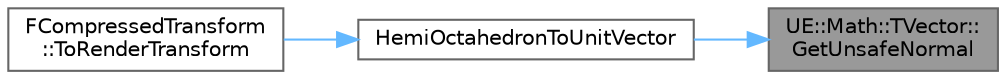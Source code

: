 digraph "UE::Math::TVector::GetUnsafeNormal"
{
 // INTERACTIVE_SVG=YES
 // LATEX_PDF_SIZE
  bgcolor="transparent";
  edge [fontname=Helvetica,fontsize=10,labelfontname=Helvetica,labelfontsize=10];
  node [fontname=Helvetica,fontsize=10,shape=box,height=0.2,width=0.4];
  rankdir="RL";
  Node1 [id="Node000001",label="UE::Math::TVector::\lGetUnsafeNormal",height=0.2,width=0.4,color="gray40", fillcolor="grey60", style="filled", fontcolor="black",tooltip="Calculates normalized version of vector without checking for zero length."];
  Node1 -> Node2 [id="edge1_Node000001_Node000002",dir="back",color="steelblue1",style="solid",tooltip=" "];
  Node2 [id="Node000002",label="HemiOctahedronToUnitVector",height=0.2,width=0.4,color="grey40", fillcolor="white", style="filled",URL="$d7/d9f/RenderTransform_8h.html#ad33af58f557740e9368b8d50353ad59d",tooltip=" "];
  Node2 -> Node3 [id="edge2_Node000002_Node000003",dir="back",color="steelblue1",style="solid",tooltip=" "];
  Node3 [id="Node000003",label="FCompressedTransform\l::ToRenderTransform",height=0.2,width=0.4,color="grey40", fillcolor="white", style="filled",URL="$d8/de3/structFCompressedTransform.html#a19747266f8feb47b552116301c657c4c",tooltip=" "];
}
